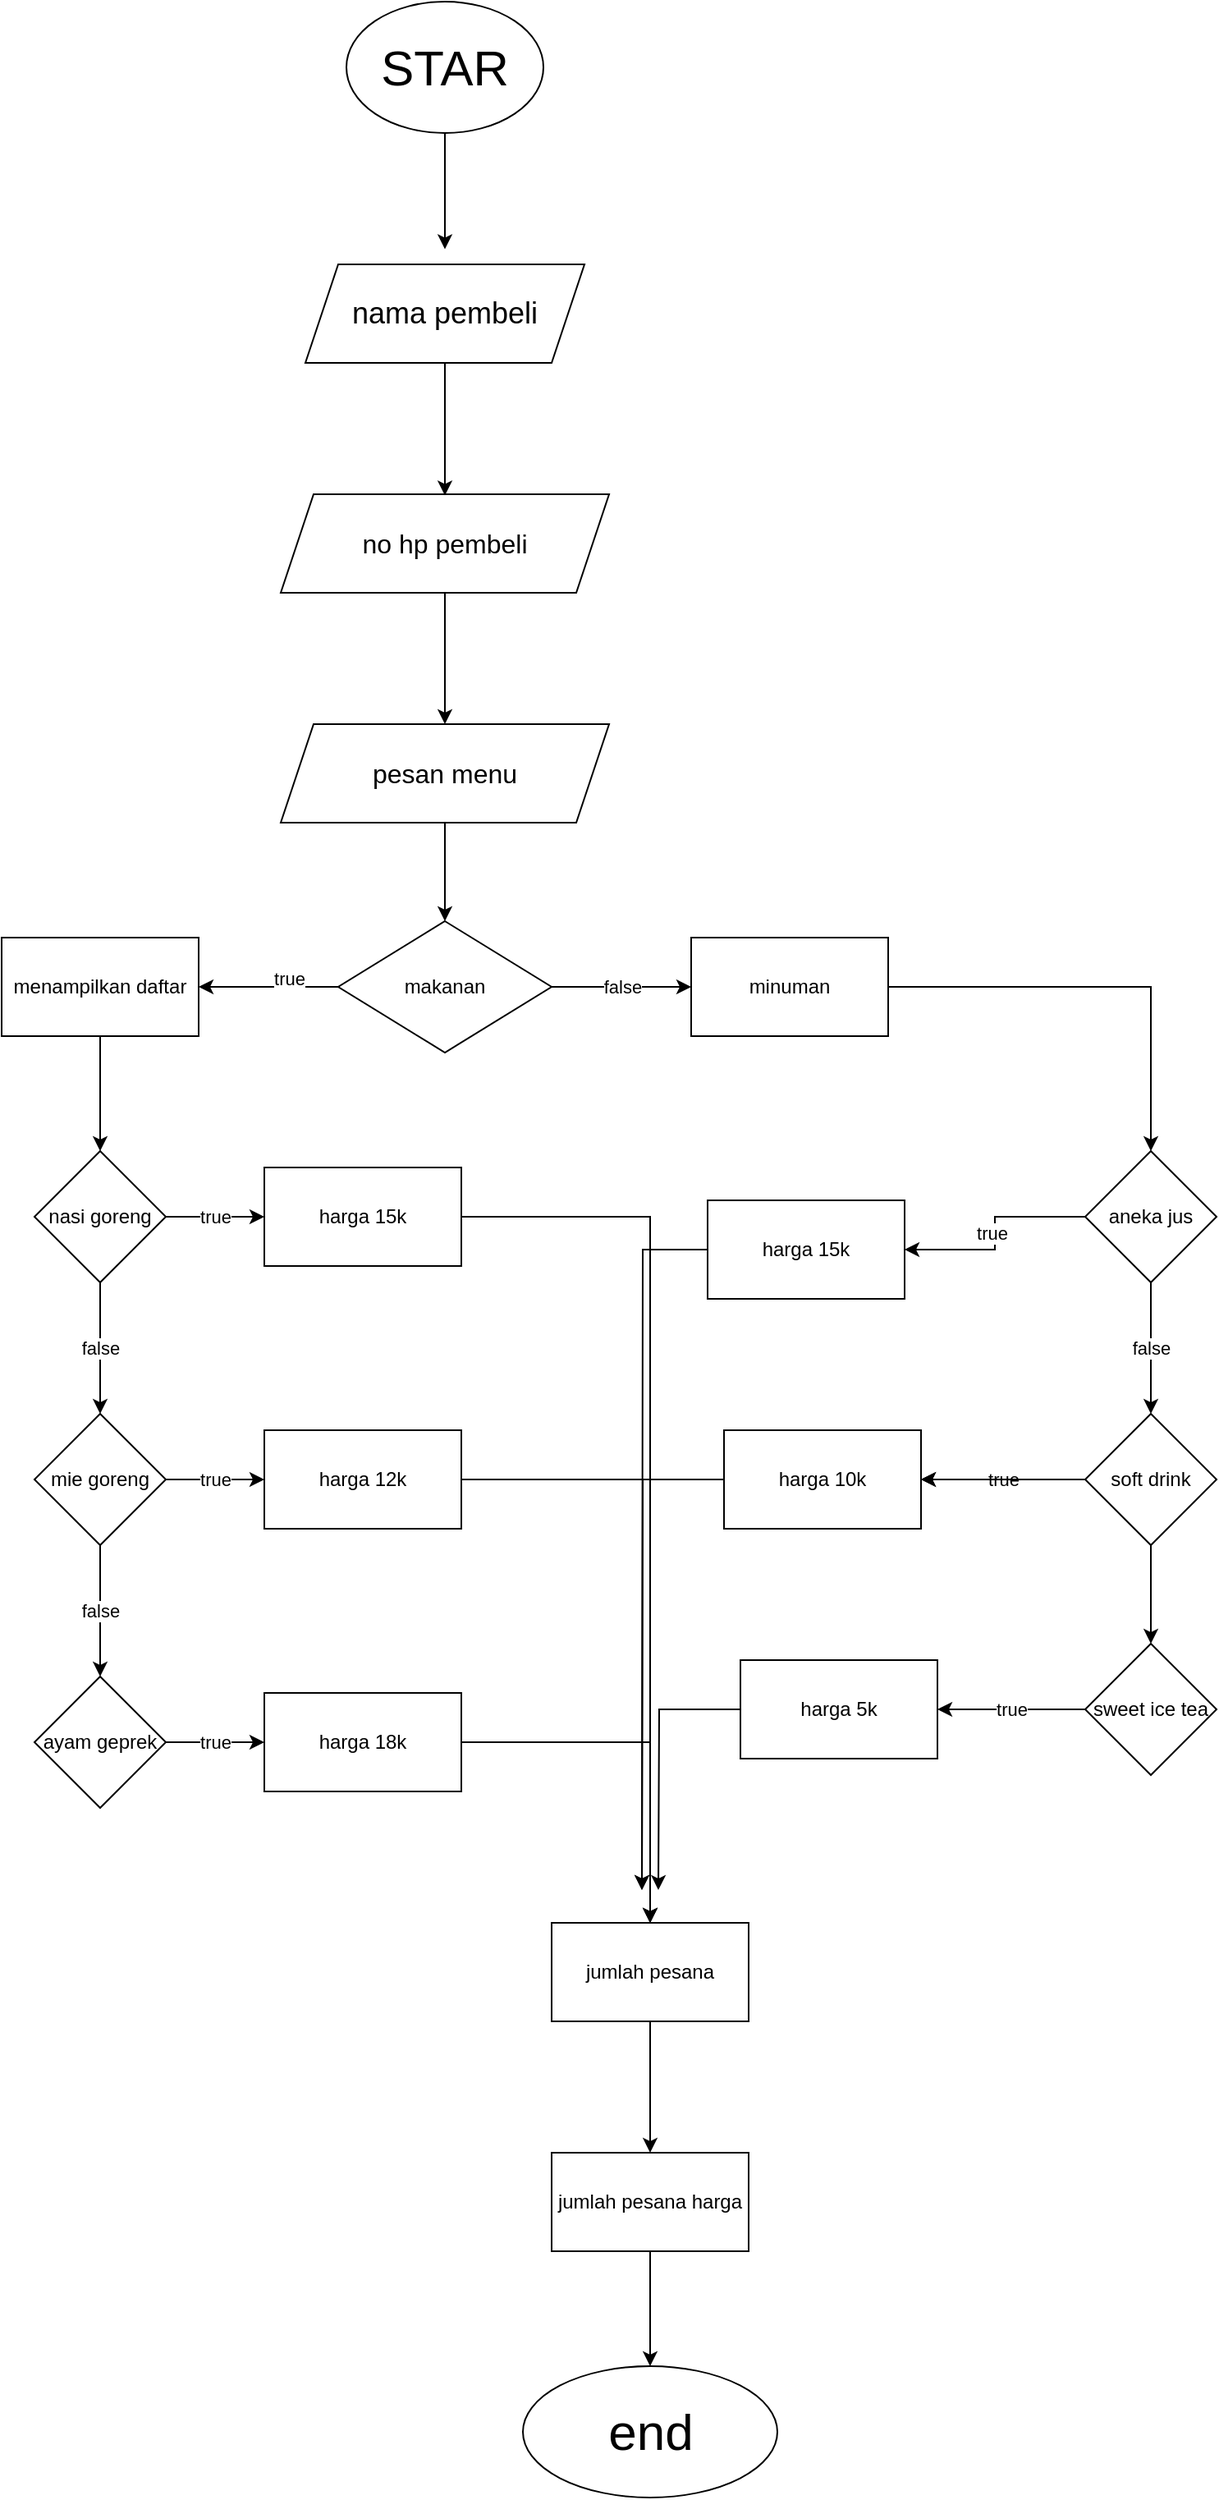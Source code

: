 <mxfile version="22.0.8" type="github">
  <diagram name="Page-1" id="tfqDECZpfWIn1lby5DGq">
    <mxGraphModel dx="2269" dy="1434" grid="1" gridSize="10" guides="1" tooltips="1" connect="1" arrows="1" fold="1" page="1" pageScale="1" pageWidth="850" pageHeight="1100" math="0" shadow="0">
      <root>
        <mxCell id="0" />
        <mxCell id="1" parent="0" />
        <mxCell id="6kf4F4Apf_P60S5-jpUP-13" value="&lt;font style=&quot;font-size: 30px;&quot;&gt;STAR&lt;/font&gt;" style="ellipse;whiteSpace=wrap;html=1;" vertex="1" parent="1">
          <mxGeometry x="320" y="10" width="120" height="80" as="geometry" />
        </mxCell>
        <mxCell id="6kf4F4Apf_P60S5-jpUP-15" value="" style="endArrow=classic;html=1;rounded=0;" edge="1" parent="1" source="6kf4F4Apf_P60S5-jpUP-13">
          <mxGeometry width="50" height="50" relative="1" as="geometry">
            <mxPoint x="380" y="140" as="sourcePoint" />
            <mxPoint x="380" y="160.711" as="targetPoint" />
          </mxGeometry>
        </mxCell>
        <mxCell id="6kf4F4Apf_P60S5-jpUP-16" value="&lt;font style=&quot;font-size: 18px;&quot;&gt;nama pembeli&lt;/font&gt;" style="shape=parallelogram;perimeter=parallelogramPerimeter;whiteSpace=wrap;html=1;fixedSize=1;" vertex="1" parent="1">
          <mxGeometry x="295" y="170" width="170" height="60" as="geometry" />
        </mxCell>
        <mxCell id="6kf4F4Apf_P60S5-jpUP-18" value="" style="endArrow=classic;html=1;rounded=0;" edge="1" parent="1" source="6kf4F4Apf_P60S5-jpUP-16">
          <mxGeometry width="50" height="50" relative="1" as="geometry">
            <mxPoint x="380" y="290" as="sourcePoint" />
            <mxPoint x="380" y="310.711" as="targetPoint" />
          </mxGeometry>
        </mxCell>
        <mxCell id="6kf4F4Apf_P60S5-jpUP-142" value="" style="edgeStyle=orthogonalEdgeStyle;rounded=0;orthogonalLoop=1;jettySize=auto;html=1;" edge="1" parent="1" source="6kf4F4Apf_P60S5-jpUP-19" target="6kf4F4Apf_P60S5-jpUP-141">
          <mxGeometry relative="1" as="geometry" />
        </mxCell>
        <mxCell id="6kf4F4Apf_P60S5-jpUP-19" value="&lt;span style=&quot;font-size: 16px;&quot;&gt;no hp pembeli&lt;/span&gt;" style="shape=parallelogram;perimeter=parallelogramPerimeter;whiteSpace=wrap;html=1;fixedSize=1;" vertex="1" parent="1">
          <mxGeometry x="280" y="310" width="200" height="60" as="geometry" />
        </mxCell>
        <mxCell id="6kf4F4Apf_P60S5-jpUP-144" value="" style="edgeStyle=orthogonalEdgeStyle;rounded=0;orthogonalLoop=1;jettySize=auto;html=1;" edge="1" parent="1" source="6kf4F4Apf_P60S5-jpUP-141" target="6kf4F4Apf_P60S5-jpUP-143">
          <mxGeometry relative="1" as="geometry" />
        </mxCell>
        <mxCell id="6kf4F4Apf_P60S5-jpUP-141" value="&lt;span style=&quot;font-size: 16px;&quot;&gt;pesan menu&lt;/span&gt;" style="shape=parallelogram;perimeter=parallelogramPerimeter;whiteSpace=wrap;html=1;fixedSize=1;" vertex="1" parent="1">
          <mxGeometry x="280" y="450" width="200" height="60" as="geometry" />
        </mxCell>
        <mxCell id="6kf4F4Apf_P60S5-jpUP-146" value="" style="edgeStyle=orthogonalEdgeStyle;rounded=0;orthogonalLoop=1;jettySize=auto;html=1;" edge="1" parent="1" source="6kf4F4Apf_P60S5-jpUP-143" target="6kf4F4Apf_P60S5-jpUP-145">
          <mxGeometry relative="1" as="geometry" />
        </mxCell>
        <mxCell id="6kf4F4Apf_P60S5-jpUP-161" value="true" style="edgeLabel;html=1;align=center;verticalAlign=middle;resizable=0;points=[];" vertex="1" connectable="0" parent="6kf4F4Apf_P60S5-jpUP-146">
          <mxGeometry x="-0.286" y="-5" relative="1" as="geometry">
            <mxPoint as="offset" />
          </mxGeometry>
        </mxCell>
        <mxCell id="6kf4F4Apf_P60S5-jpUP-163" value="false" style="edgeStyle=orthogonalEdgeStyle;rounded=0;orthogonalLoop=1;jettySize=auto;html=1;" edge="1" parent="1" source="6kf4F4Apf_P60S5-jpUP-143" target="6kf4F4Apf_P60S5-jpUP-162">
          <mxGeometry relative="1" as="geometry" />
        </mxCell>
        <mxCell id="6kf4F4Apf_P60S5-jpUP-143" value="makanan" style="rhombus;whiteSpace=wrap;html=1;" vertex="1" parent="1">
          <mxGeometry x="315" y="570" width="130" height="80" as="geometry" />
        </mxCell>
        <mxCell id="6kf4F4Apf_P60S5-jpUP-148" value="" style="edgeStyle=orthogonalEdgeStyle;rounded=0;orthogonalLoop=1;jettySize=auto;html=1;" edge="1" parent="1" source="6kf4F4Apf_P60S5-jpUP-145" target="6kf4F4Apf_P60S5-jpUP-147">
          <mxGeometry relative="1" as="geometry" />
        </mxCell>
        <mxCell id="6kf4F4Apf_P60S5-jpUP-145" value="menampilkan daftar" style="whiteSpace=wrap;html=1;" vertex="1" parent="1">
          <mxGeometry x="110" y="580" width="120" height="60" as="geometry" />
        </mxCell>
        <mxCell id="6kf4F4Apf_P60S5-jpUP-150" value="false" style="edgeStyle=orthogonalEdgeStyle;rounded=0;orthogonalLoop=1;jettySize=auto;html=1;" edge="1" parent="1" source="6kf4F4Apf_P60S5-jpUP-147" target="6kf4F4Apf_P60S5-jpUP-149">
          <mxGeometry relative="1" as="geometry" />
        </mxCell>
        <mxCell id="6kf4F4Apf_P60S5-jpUP-156" value="true" style="edgeStyle=orthogonalEdgeStyle;rounded=0;orthogonalLoop=1;jettySize=auto;html=1;" edge="1" parent="1" source="6kf4F4Apf_P60S5-jpUP-147" target="6kf4F4Apf_P60S5-jpUP-155">
          <mxGeometry relative="1" as="geometry" />
        </mxCell>
        <mxCell id="6kf4F4Apf_P60S5-jpUP-147" value="nasi goreng" style="rhombus;whiteSpace=wrap;html=1;" vertex="1" parent="1">
          <mxGeometry x="130" y="710" width="80" height="80" as="geometry" />
        </mxCell>
        <mxCell id="6kf4F4Apf_P60S5-jpUP-152" value="false" style="edgeStyle=orthogonalEdgeStyle;rounded=0;orthogonalLoop=1;jettySize=auto;html=1;" edge="1" parent="1" source="6kf4F4Apf_P60S5-jpUP-149" target="6kf4F4Apf_P60S5-jpUP-151">
          <mxGeometry relative="1" as="geometry" />
        </mxCell>
        <mxCell id="6kf4F4Apf_P60S5-jpUP-158" value="true" style="edgeStyle=orthogonalEdgeStyle;rounded=0;orthogonalLoop=1;jettySize=auto;html=1;" edge="1" parent="1" source="6kf4F4Apf_P60S5-jpUP-149" target="6kf4F4Apf_P60S5-jpUP-157">
          <mxGeometry relative="1" as="geometry" />
        </mxCell>
        <mxCell id="6kf4F4Apf_P60S5-jpUP-149" value="mie goreng" style="rhombus;whiteSpace=wrap;html=1;" vertex="1" parent="1">
          <mxGeometry x="130" y="870" width="80" height="80" as="geometry" />
        </mxCell>
        <mxCell id="6kf4F4Apf_P60S5-jpUP-160" value="true" style="edgeStyle=orthogonalEdgeStyle;rounded=0;orthogonalLoop=1;jettySize=auto;html=1;" edge="1" parent="1" source="6kf4F4Apf_P60S5-jpUP-151" target="6kf4F4Apf_P60S5-jpUP-159">
          <mxGeometry relative="1" as="geometry" />
        </mxCell>
        <mxCell id="6kf4F4Apf_P60S5-jpUP-151" value="ayam geprek" style="rhombus;whiteSpace=wrap;html=1;" vertex="1" parent="1">
          <mxGeometry x="130" y="1030" width="80" height="80" as="geometry" />
        </mxCell>
        <mxCell id="6kf4F4Apf_P60S5-jpUP-182" style="edgeStyle=orthogonalEdgeStyle;rounded=0;orthogonalLoop=1;jettySize=auto;html=1;entryX=0.5;entryY=0;entryDx=0;entryDy=0;" edge="1" parent="1" source="6kf4F4Apf_P60S5-jpUP-155" target="6kf4F4Apf_P60S5-jpUP-177">
          <mxGeometry relative="1" as="geometry" />
        </mxCell>
        <mxCell id="6kf4F4Apf_P60S5-jpUP-155" value="harga 15k" style="whiteSpace=wrap;html=1;" vertex="1" parent="1">
          <mxGeometry x="270" y="720" width="120" height="60" as="geometry" />
        </mxCell>
        <mxCell id="6kf4F4Apf_P60S5-jpUP-184" style="edgeStyle=orthogonalEdgeStyle;rounded=0;orthogonalLoop=1;jettySize=auto;html=1;entryX=0.5;entryY=0;entryDx=0;entryDy=0;" edge="1" parent="1" source="6kf4F4Apf_P60S5-jpUP-157" target="6kf4F4Apf_P60S5-jpUP-177">
          <mxGeometry relative="1" as="geometry" />
        </mxCell>
        <mxCell id="6kf4F4Apf_P60S5-jpUP-157" value="harga 12k" style="whiteSpace=wrap;html=1;" vertex="1" parent="1">
          <mxGeometry x="270" y="880" width="120" height="60" as="geometry" />
        </mxCell>
        <mxCell id="6kf4F4Apf_P60S5-jpUP-185" style="edgeStyle=orthogonalEdgeStyle;rounded=0;orthogonalLoop=1;jettySize=auto;html=1;entryX=0.5;entryY=0;entryDx=0;entryDy=0;" edge="1" parent="1" source="6kf4F4Apf_P60S5-jpUP-159" target="6kf4F4Apf_P60S5-jpUP-177">
          <mxGeometry relative="1" as="geometry" />
        </mxCell>
        <mxCell id="6kf4F4Apf_P60S5-jpUP-159" value="harga 18k" style="whiteSpace=wrap;html=1;" vertex="1" parent="1">
          <mxGeometry x="270" y="1040" width="120" height="60" as="geometry" />
        </mxCell>
        <mxCell id="6kf4F4Apf_P60S5-jpUP-165" value="" style="edgeStyle=orthogonalEdgeStyle;rounded=0;orthogonalLoop=1;jettySize=auto;html=1;" edge="1" parent="1" source="6kf4F4Apf_P60S5-jpUP-162" target="6kf4F4Apf_P60S5-jpUP-164">
          <mxGeometry relative="1" as="geometry" />
        </mxCell>
        <mxCell id="6kf4F4Apf_P60S5-jpUP-162" value="minuman" style="whiteSpace=wrap;html=1;" vertex="1" parent="1">
          <mxGeometry x="530" y="580" width="120" height="60" as="geometry" />
        </mxCell>
        <mxCell id="6kf4F4Apf_P60S5-jpUP-167" value="false" style="edgeStyle=orthogonalEdgeStyle;rounded=0;orthogonalLoop=1;jettySize=auto;html=1;" edge="1" parent="1" source="6kf4F4Apf_P60S5-jpUP-164" target="6kf4F4Apf_P60S5-jpUP-166">
          <mxGeometry relative="1" as="geometry" />
        </mxCell>
        <mxCell id="6kf4F4Apf_P60S5-jpUP-171" value="" style="edgeStyle=orthogonalEdgeStyle;rounded=0;orthogonalLoop=1;jettySize=auto;html=1;" edge="1" parent="1" source="6kf4F4Apf_P60S5-jpUP-164" target="6kf4F4Apf_P60S5-jpUP-170">
          <mxGeometry relative="1" as="geometry" />
        </mxCell>
        <mxCell id="6kf4F4Apf_P60S5-jpUP-176" value="true" style="edgeLabel;html=1;align=center;verticalAlign=middle;resizable=0;points=[];" vertex="1" connectable="0" parent="6kf4F4Apf_P60S5-jpUP-171">
          <mxGeometry y="-2" relative="1" as="geometry">
            <mxPoint as="offset" />
          </mxGeometry>
        </mxCell>
        <mxCell id="6kf4F4Apf_P60S5-jpUP-164" value="aneka jus" style="rhombus;whiteSpace=wrap;html=1;" vertex="1" parent="1">
          <mxGeometry x="770" y="710" width="80" height="80" as="geometry" />
        </mxCell>
        <mxCell id="6kf4F4Apf_P60S5-jpUP-169" value="false" style="edgeStyle=orthogonalEdgeStyle;rounded=0;orthogonalLoop=1;jettySize=auto;html=1;" edge="1" parent="1" source="6kf4F4Apf_P60S5-jpUP-172" target="6kf4F4Apf_P60S5-jpUP-168">
          <mxGeometry relative="1" as="geometry" />
        </mxCell>
        <mxCell id="6kf4F4Apf_P60S5-jpUP-173" value="true" style="edgeStyle=orthogonalEdgeStyle;rounded=0;orthogonalLoop=1;jettySize=auto;html=1;" edge="1" parent="1" source="6kf4F4Apf_P60S5-jpUP-166" target="6kf4F4Apf_P60S5-jpUP-172">
          <mxGeometry relative="1" as="geometry" />
        </mxCell>
        <mxCell id="6kf4F4Apf_P60S5-jpUP-166" value="soft drink" style="rhombus;whiteSpace=wrap;html=1;" vertex="1" parent="1">
          <mxGeometry x="770" y="870" width="80" height="80" as="geometry" />
        </mxCell>
        <mxCell id="6kf4F4Apf_P60S5-jpUP-175" value="true" style="edgeStyle=orthogonalEdgeStyle;rounded=0;orthogonalLoop=1;jettySize=auto;html=1;" edge="1" parent="1" source="6kf4F4Apf_P60S5-jpUP-168" target="6kf4F4Apf_P60S5-jpUP-174">
          <mxGeometry relative="1" as="geometry" />
        </mxCell>
        <mxCell id="6kf4F4Apf_P60S5-jpUP-168" value="sweet ice tea" style="rhombus;whiteSpace=wrap;html=1;" vertex="1" parent="1">
          <mxGeometry x="770" y="1010" width="80" height="80" as="geometry" />
        </mxCell>
        <mxCell id="6kf4F4Apf_P60S5-jpUP-194" style="edgeStyle=orthogonalEdgeStyle;rounded=0;orthogonalLoop=1;jettySize=auto;html=1;" edge="1" parent="1" source="6kf4F4Apf_P60S5-jpUP-170">
          <mxGeometry relative="1" as="geometry">
            <mxPoint x="500" y="1160" as="targetPoint" />
          </mxGeometry>
        </mxCell>
        <mxCell id="6kf4F4Apf_P60S5-jpUP-170" value="harga 15k" style="whiteSpace=wrap;html=1;" vertex="1" parent="1">
          <mxGeometry x="540" y="740" width="120" height="60" as="geometry" />
        </mxCell>
        <mxCell id="6kf4F4Apf_P60S5-jpUP-196" style="edgeStyle=orthogonalEdgeStyle;rounded=0;orthogonalLoop=1;jettySize=auto;html=1;" edge="1" parent="1" source="6kf4F4Apf_P60S5-jpUP-174">
          <mxGeometry relative="1" as="geometry">
            <mxPoint x="510" y="1160" as="targetPoint" />
          </mxGeometry>
        </mxCell>
        <mxCell id="6kf4F4Apf_P60S5-jpUP-174" value="harga 5k" style="whiteSpace=wrap;html=1;" vertex="1" parent="1">
          <mxGeometry x="560" y="1020" width="120" height="60" as="geometry" />
        </mxCell>
        <mxCell id="6kf4F4Apf_P60S5-jpUP-179" value="" style="edgeStyle=orthogonalEdgeStyle;rounded=0;orthogonalLoop=1;jettySize=auto;html=1;" edge="1" parent="1" source="6kf4F4Apf_P60S5-jpUP-177" target="6kf4F4Apf_P60S5-jpUP-178">
          <mxGeometry relative="1" as="geometry" />
        </mxCell>
        <mxCell id="6kf4F4Apf_P60S5-jpUP-177" value="jumlah pesana" style="rounded=0;whiteSpace=wrap;html=1;" vertex="1" parent="1">
          <mxGeometry x="445" y="1180" width="120" height="60" as="geometry" />
        </mxCell>
        <mxCell id="6kf4F4Apf_P60S5-jpUP-181" value="" style="edgeStyle=orthogonalEdgeStyle;rounded=0;orthogonalLoop=1;jettySize=auto;html=1;" edge="1" parent="1" source="6kf4F4Apf_P60S5-jpUP-178" target="6kf4F4Apf_P60S5-jpUP-180">
          <mxGeometry relative="1" as="geometry" />
        </mxCell>
        <mxCell id="6kf4F4Apf_P60S5-jpUP-178" value="jumlah pesana harga" style="rounded=0;whiteSpace=wrap;html=1;" vertex="1" parent="1">
          <mxGeometry x="445" y="1320" width="120" height="60" as="geometry" />
        </mxCell>
        <mxCell id="6kf4F4Apf_P60S5-jpUP-180" value="&lt;font style=&quot;font-size: 31px;&quot;&gt;end&lt;/font&gt;" style="ellipse;whiteSpace=wrap;html=1;rounded=0;" vertex="1" parent="1">
          <mxGeometry x="427.5" y="1450" width="155" height="80" as="geometry" />
        </mxCell>
        <mxCell id="6kf4F4Apf_P60S5-jpUP-189" value="" style="edgeStyle=orthogonalEdgeStyle;rounded=0;orthogonalLoop=1;jettySize=auto;html=1;" edge="1" parent="1" source="6kf4F4Apf_P60S5-jpUP-166" target="6kf4F4Apf_P60S5-jpUP-172">
          <mxGeometry relative="1" as="geometry">
            <mxPoint x="830" y="910" as="sourcePoint" />
            <mxPoint x="590" y="1030" as="targetPoint" />
          </mxGeometry>
        </mxCell>
        <mxCell id="6kf4F4Apf_P60S5-jpUP-195" style="edgeStyle=orthogonalEdgeStyle;rounded=0;orthogonalLoop=1;jettySize=auto;html=1;" edge="1" parent="1" source="6kf4F4Apf_P60S5-jpUP-172">
          <mxGeometry relative="1" as="geometry">
            <mxPoint x="500" y="1160" as="targetPoint" />
          </mxGeometry>
        </mxCell>
        <mxCell id="6kf4F4Apf_P60S5-jpUP-172" value="harga 10k" style="whiteSpace=wrap;html=1;" vertex="1" parent="1">
          <mxGeometry x="550" y="880" width="120" height="60" as="geometry" />
        </mxCell>
      </root>
    </mxGraphModel>
  </diagram>
</mxfile>
